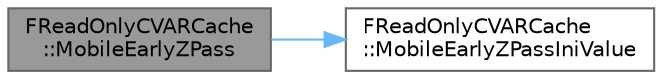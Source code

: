 digraph "FReadOnlyCVARCache::MobileEarlyZPass"
{
 // INTERACTIVE_SVG=YES
 // LATEX_PDF_SIZE
  bgcolor="transparent";
  edge [fontname=Helvetica,fontsize=10,labelfontname=Helvetica,labelfontsize=10];
  node [fontname=Helvetica,fontsize=10,shape=box,height=0.2,width=0.4];
  rankdir="LR";
  Node1 [id="Node000001",label="FReadOnlyCVARCache\l::MobileEarlyZPass",height=0.2,width=0.4,color="gray40", fillcolor="grey60", style="filled", fontcolor="black",tooltip=" "];
  Node1 -> Node2 [id="edge1_Node000001_Node000002",color="steelblue1",style="solid",tooltip=" "];
  Node2 [id="Node000002",label="FReadOnlyCVARCache\l::MobileEarlyZPassIniValue",height=0.2,width=0.4,color="grey40", fillcolor="white", style="filled",URL="$db/d33/structFReadOnlyCVARCache.html#a282fb67d4ed05e01d7aec7ee7385ad99",tooltip=" "];
}
